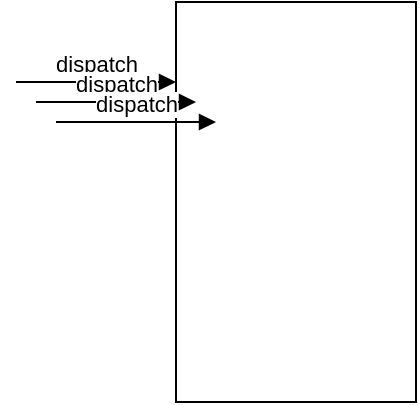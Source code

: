 <mxfile version="15.5.0" type="github"><diagram id="UHZMGC3lE48HG1I_97At" name="Page-1"><mxGraphModel dx="1193" dy="1118" grid="1" gridSize="10" guides="1" tooltips="1" connect="1" arrows="1" fold="1" page="1" pageScale="1" pageWidth="827" pageHeight="1169" math="0" shadow="0"><root><mxCell id="0"/><mxCell id="1" parent="0"/><mxCell id="Yhd148Z0J3ZiQ2BoJHW8-1" value="" style="rounded=0;whiteSpace=wrap;html=1;" parent="1" vertex="1"><mxGeometry x="320" y="280" width="120" height="200" as="geometry"/></mxCell><mxCell id="Yhd148Z0J3ZiQ2BoJHW8-2" value="dispatch" style="html=1;verticalAlign=bottom;endArrow=block;rounded=0;edgeStyle=orthogonalEdgeStyle;" parent="1" edge="1"><mxGeometry width="80" relative="1" as="geometry"><mxPoint x="240" y="320" as="sourcePoint"/><mxPoint x="320" y="320" as="targetPoint"/></mxGeometry></mxCell><mxCell id="Yhd148Z0J3ZiQ2BoJHW8-3" value="dispatch" style="html=1;verticalAlign=bottom;endArrow=block;rounded=0;edgeStyle=orthogonalEdgeStyle;" parent="1" edge="1"><mxGeometry width="80" relative="1" as="geometry"><mxPoint x="250" y="330" as="sourcePoint"/><mxPoint x="330" y="330" as="targetPoint"/></mxGeometry></mxCell><mxCell id="Yhd148Z0J3ZiQ2BoJHW8-4" value="dispatch" style="html=1;verticalAlign=bottom;endArrow=block;rounded=0;edgeStyle=orthogonalEdgeStyle;" parent="1" edge="1"><mxGeometry width="80" relative="1" as="geometry"><mxPoint x="260" y="340" as="sourcePoint"/><mxPoint x="340" y="340" as="targetPoint"/></mxGeometry></mxCell></root></mxGraphModel></diagram></mxfile>